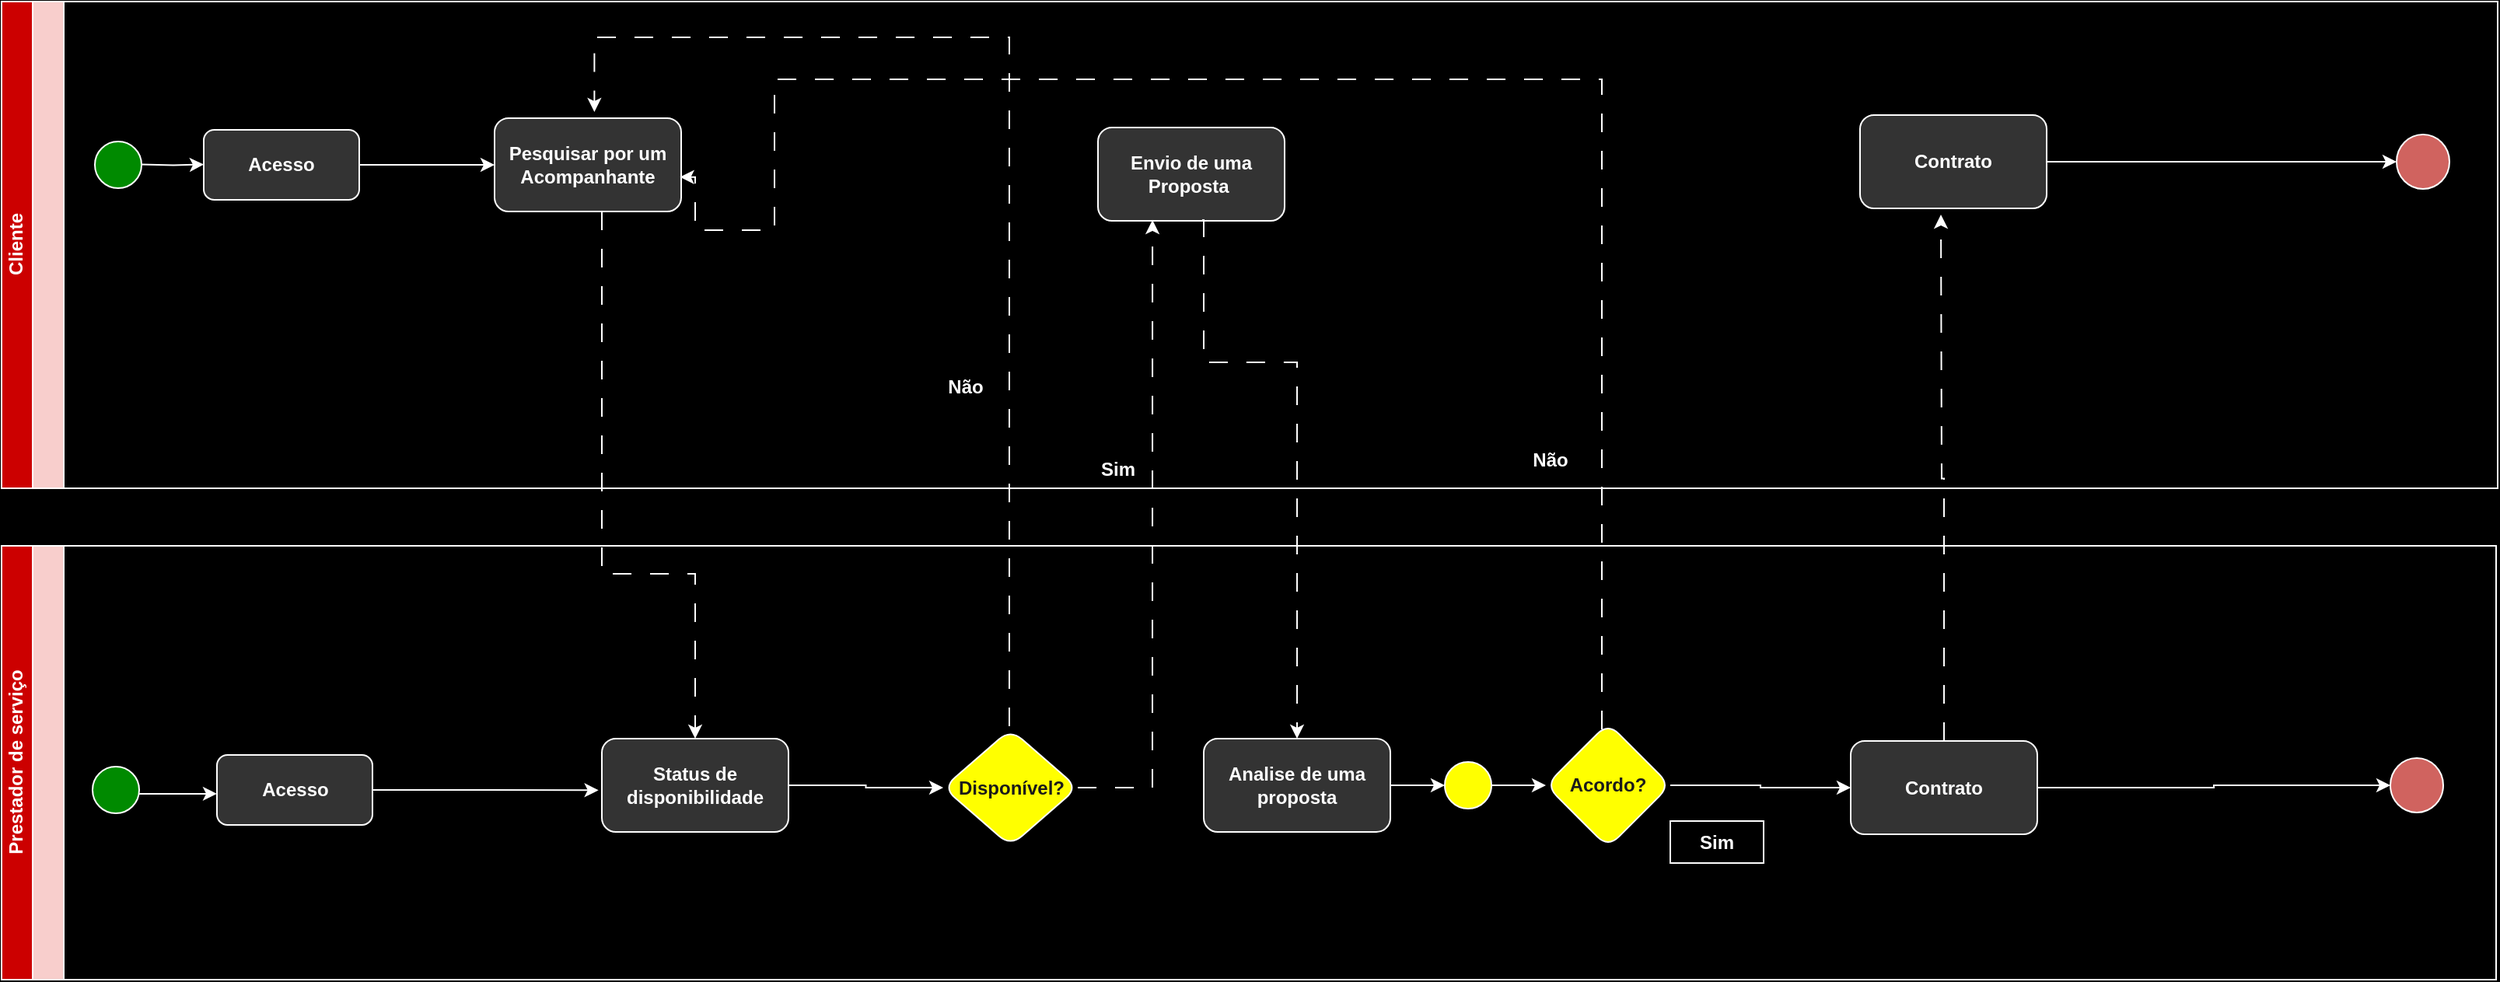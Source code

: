 <mxfile version="24.0.4" type="github">
  <diagram id="prtHgNgQTEPvFCAcTncT" name="Page-1">
    <mxGraphModel dx="2012" dy="1312" grid="0" gridSize="10" guides="1" tooltips="1" connect="1" arrows="1" fold="1" page="1" pageScale="1" pageWidth="827" pageHeight="1169" background="#000000" math="0" shadow="0">
      <root>
        <mxCell id="0" />
        <mxCell id="1" parent="0" />
        <mxCell id="5pNz5yCcSIAwaGnznMOf-3" value="Prestador de serviço" style="swimlane;html=1;childLayout=stackLayout;resizeParent=1;resizeParentMax=0;horizontal=0;startSize=20;horizontalStack=0;labelBackgroundColor=none;fillColor=#CC0000;strokeColor=#FFFFFF;fontColor=#FFFFFF;" parent="1" vertex="1">
          <mxGeometry x="54" y="435" width="1604" height="279" as="geometry" />
        </mxCell>
        <mxCell id="5pNz5yCcSIAwaGnznMOf-4" value="&amp;nbsp;&lt;div&gt;&lt;br&gt;&lt;/div&gt;" style="swimlane;html=1;startSize=20;horizontal=0;labelBackgroundColor=none;fillColor=#f8cecc;strokeColor=#FFFFFF;" parent="5pNz5yCcSIAwaGnznMOf-3" vertex="1">
          <mxGeometry x="20" width="1584" height="279" as="geometry" />
        </mxCell>
        <mxCell id="5pNz5yCcSIAwaGnznMOf-25" value="" style="verticalLabelPosition=bottom;verticalAlign=top;html=1;shape=mxgraph.flowchart.on-page_reference;fillColor=#008a00;strokeColor=#FFFFFF;labelBackgroundColor=none;fontColor=#ffffff;" parent="5pNz5yCcSIAwaGnznMOf-4" vertex="1">
          <mxGeometry x="38.5" y="142" width="30" height="30" as="geometry" />
        </mxCell>
        <mxCell id="Df03aj2ZQIvmBR8gezqD-38" value="" style="edgeStyle=orthogonalEdgeStyle;rounded=0;orthogonalLoop=1;jettySize=auto;html=1;strokeColor=#FFFFFF;" parent="5pNz5yCcSIAwaGnznMOf-4" source="Df03aj2ZQIvmBR8gezqD-69" target="Df03aj2ZQIvmBR8gezqD-37" edge="1">
          <mxGeometry relative="1" as="geometry" />
        </mxCell>
        <mxCell id="5pNz5yCcSIAwaGnznMOf-45" value="Analise de uma proposta" style="whiteSpace=wrap;html=1;fillColor=#333333;strokeColor=#FFFFFF;fontColor=#FFFFFF;rounded=1;labelBackgroundColor=none;fontStyle=1" parent="5pNz5yCcSIAwaGnznMOf-4" vertex="1">
          <mxGeometry x="753" y="124" width="120" height="60" as="geometry" />
        </mxCell>
        <mxCell id="Df03aj2ZQIvmBR8gezqD-25" style="edgeStyle=orthogonalEdgeStyle;rounded=0;orthogonalLoop=1;jettySize=auto;html=1;exitX=1;exitY=0.5;exitDx=0;exitDy=0;fontColor=#000000;strokeColor=#FFFFFF;" parent="5pNz5yCcSIAwaGnznMOf-4" source="5pNz5yCcSIAwaGnznMOf-27" edge="1">
          <mxGeometry relative="1" as="geometry">
            <mxPoint x="363.833" y="157.167" as="targetPoint" />
          </mxGeometry>
        </mxCell>
        <mxCell id="Df03aj2ZQIvmBR8gezqD-72" value="" style="edgeStyle=orthogonalEdgeStyle;rounded=0;orthogonalLoop=1;jettySize=auto;html=1;strokeColor=#FFFFFF;" parent="5pNz5yCcSIAwaGnznMOf-4" edge="1">
          <mxGeometry relative="1" as="geometry">
            <mxPoint x="68.5" y="159.44" as="sourcePoint" />
            <mxPoint x="118.5" y="159.44" as="targetPoint" />
          </mxGeometry>
        </mxCell>
        <mxCell id="5pNz5yCcSIAwaGnznMOf-27" value="Acesso" style="rounded=1;whiteSpace=wrap;html=1;labelBackgroundColor=none;fillColor=#333333;strokeColor=#FFFFFF;fontColor=#FFFFFF;fontStyle=1" parent="5pNz5yCcSIAwaGnznMOf-4" vertex="1">
          <mxGeometry x="118.5" y="134.5" width="100" height="45" as="geometry" />
        </mxCell>
        <mxCell id="Df03aj2ZQIvmBR8gezqD-26" style="edgeStyle=orthogonalEdgeStyle;rounded=0;orthogonalLoop=1;jettySize=auto;html=1;entryX=0;entryY=0.5;entryDx=0;entryDy=0;fontColor=#000000;strokeColor=#FFFFFF;" parent="5pNz5yCcSIAwaGnznMOf-4" source="Df03aj2ZQIvmBR8gezqD-6" target="Df03aj2ZQIvmBR8gezqD-20" edge="1">
          <mxGeometry relative="1" as="geometry" />
        </mxCell>
        <mxCell id="Df03aj2ZQIvmBR8gezqD-6" value="Status de disponibilidade" style="whiteSpace=wrap;html=1;fillColor=#333333;strokeColor=#FFFFFF;fontColor=#FFFFFF;rounded=1;labelBackgroundColor=none;fontStyle=1" parent="5pNz5yCcSIAwaGnznMOf-4" vertex="1">
          <mxGeometry x="366" y="124" width="120" height="60" as="geometry" />
        </mxCell>
        <mxCell id="Df03aj2ZQIvmBR8gezqD-20" value="Disponível?" style="rhombus;whiteSpace=wrap;html=1;fillColor=#FFFF00;strokeColor=#FFFFFF;fontColor=#1A1A1A;rounded=1;labelBackgroundColor=none;fontStyle=1" parent="5pNz5yCcSIAwaGnznMOf-4" vertex="1">
          <mxGeometry x="585.5" y="118" width="86.5" height="75" as="geometry" />
        </mxCell>
        <mxCell id="Df03aj2ZQIvmBR8gezqD-44" value="" style="edgeStyle=orthogonalEdgeStyle;rounded=0;orthogonalLoop=1;jettySize=auto;html=1;strokeColor=#FFFFFF;" parent="5pNz5yCcSIAwaGnznMOf-4" source="Df03aj2ZQIvmBR8gezqD-37" target="Df03aj2ZQIvmBR8gezqD-43" edge="1">
          <mxGeometry relative="1" as="geometry" />
        </mxCell>
        <mxCell id="Df03aj2ZQIvmBR8gezqD-37" value="Acordo?" style="rhombus;whiteSpace=wrap;html=1;fillColor=#FFFF00;strokeColor=#FFFFFF;fontColor=#1A1A1A;rounded=1;labelBackgroundColor=none;fontStyle=1" parent="5pNz5yCcSIAwaGnznMOf-4" vertex="1">
          <mxGeometry x="973" y="114" width="80" height="80" as="geometry" />
        </mxCell>
        <mxCell id="Df03aj2ZQIvmBR8gezqD-75" style="edgeStyle=orthogonalEdgeStyle;rounded=0;orthogonalLoop=1;jettySize=auto;html=1;dashed=1;dashPattern=12 12;strokeColor=#FFFFFF;" parent="5pNz5yCcSIAwaGnznMOf-4" source="Df03aj2ZQIvmBR8gezqD-43" edge="1">
          <mxGeometry relative="1" as="geometry">
            <mxPoint x="1227" y="-213" as="targetPoint" />
          </mxGeometry>
        </mxCell>
        <mxCell id="M50wYx_1Q1ywH-x-xSe5-16" style="edgeStyle=orthogonalEdgeStyle;rounded=0;orthogonalLoop=1;jettySize=auto;html=1;entryX=0;entryY=0.5;entryDx=0;entryDy=0;strokeColor=#FFFFFF;" parent="5pNz5yCcSIAwaGnznMOf-4" source="Df03aj2ZQIvmBR8gezqD-43" target="M50wYx_1Q1ywH-x-xSe5-14" edge="1">
          <mxGeometry relative="1" as="geometry">
            <mxPoint x="1506" y="153" as="targetPoint" />
          </mxGeometry>
        </mxCell>
        <mxCell id="Df03aj2ZQIvmBR8gezqD-43" value="Contrato" style="whiteSpace=wrap;html=1;fillColor=#333333;strokeColor=#FFFFFF;fontColor=#FFFFFF;rounded=1;labelBackgroundColor=none;fontStyle=1" parent="5pNz5yCcSIAwaGnznMOf-4" vertex="1">
          <mxGeometry x="1169" y="125.5" width="120" height="60" as="geometry" />
        </mxCell>
        <mxCell id="Df03aj2ZQIvmBR8gezqD-48" value="Sim" style="text;html=1;align=center;verticalAlign=middle;whiteSpace=wrap;rounded=0;fontStyle=1;strokeColor=#FFFFFF;fontColor=#FFFFFF;" parent="5pNz5yCcSIAwaGnznMOf-4" vertex="1">
          <mxGeometry x="1053" y="177" width="60" height="27" as="geometry" />
        </mxCell>
        <mxCell id="Df03aj2ZQIvmBR8gezqD-69" value="" style="verticalLabelPosition=bottom;verticalAlign=top;html=1;shape=mxgraph.flowchart.on-page_reference;fillColor=#FFFF00;strokeColor=#FFFFFF;labelBackgroundColor=none;fontColor=#ffffff;" parent="5pNz5yCcSIAwaGnznMOf-4" vertex="1">
          <mxGeometry x="908" y="139" width="30" height="30" as="geometry" />
        </mxCell>
        <mxCell id="Df03aj2ZQIvmBR8gezqD-70" value="" style="edgeStyle=orthogonalEdgeStyle;rounded=0;orthogonalLoop=1;jettySize=auto;html=1;strokeColor=#FFFFFF;" parent="5pNz5yCcSIAwaGnznMOf-4" source="5pNz5yCcSIAwaGnznMOf-45" target="Df03aj2ZQIvmBR8gezqD-69" edge="1">
          <mxGeometry relative="1" as="geometry">
            <mxPoint x="937" y="511" as="sourcePoint" />
            <mxPoint x="1037" y="511" as="targetPoint" />
          </mxGeometry>
        </mxCell>
        <mxCell id="M50wYx_1Q1ywH-x-xSe5-17" style="edgeStyle=orthogonalEdgeStyle;rounded=0;orthogonalLoop=1;jettySize=auto;html=1;exitX=0;exitY=0.5;exitDx=0;exitDy=0;strokeColor=#FFFFFF;" parent="5pNz5yCcSIAwaGnznMOf-4" source="M50wYx_1Q1ywH-x-xSe5-14" edge="1">
          <mxGeometry relative="1" as="geometry">
            <mxPoint x="1515.714" y="154.143" as="targetPoint" />
          </mxGeometry>
        </mxCell>
        <mxCell id="M50wYx_1Q1ywH-x-xSe5-14" value="" style="ellipse;whiteSpace=wrap;html=1;fillColor=#d0635f;strokeColor=#FFFFFF;fontColor=#000000;rounded=1;labelBackgroundColor=none;" parent="5pNz5yCcSIAwaGnznMOf-4" vertex="1">
          <mxGeometry x="1516" y="136.5" width="34" height="35" as="geometry" />
        </mxCell>
        <mxCell id="5pNz5yCcSIAwaGnznMOf-16" value="Cliente" style="swimlane;html=1;childLayout=stackLayout;resizeParent=1;resizeParentMax=0;horizontal=0;startSize=20;horizontalStack=0;labelBackgroundColor=none;fillColor=#CC0000;strokeColor=#FFFFFF;fontColor=#FFFFFF;" parent="1" vertex="1">
          <mxGeometry x="54" y="85" width="1605" height="313" as="geometry" />
        </mxCell>
        <mxCell id="5pNz5yCcSIAwaGnznMOf-17" value="&amp;nbsp;&lt;div&gt;&lt;br&gt;&lt;/div&gt;" style="swimlane;html=1;startSize=20;horizontal=0;labelBackgroundColor=none;fillColor=#f8cecc;strokeColor=#FFFFFF;fontColor=#FFFFFF;" parent="5pNz5yCcSIAwaGnznMOf-16" vertex="1">
          <mxGeometry x="20" width="1585" height="313" as="geometry" />
        </mxCell>
        <mxCell id="5pNz5yCcSIAwaGnznMOf-18" value="" style="verticalLabelPosition=bottom;verticalAlign=top;html=1;shape=mxgraph.flowchart.on-page_reference;fillColor=#008a00;strokeColor=#FFFFFF;labelBackgroundColor=none;fontColor=#ffffff;" parent="5pNz5yCcSIAwaGnznMOf-17" vertex="1">
          <mxGeometry x="40" y="90" width="30" height="30" as="geometry" />
        </mxCell>
        <mxCell id="5pNz5yCcSIAwaGnznMOf-40" value="" style="edgeStyle=orthogonalEdgeStyle;rounded=0;orthogonalLoop=1;jettySize=auto;html=1;strokeColor=#FFFFFF;fontColor=#000000;" parent="5pNz5yCcSIAwaGnznMOf-17" source="5pNz5yCcSIAwaGnznMOf-20" target="5pNz5yCcSIAwaGnznMOf-39" edge="1">
          <mxGeometry relative="1" as="geometry" />
        </mxCell>
        <mxCell id="Df03aj2ZQIvmBR8gezqD-71" value="" style="edgeStyle=orthogonalEdgeStyle;rounded=0;orthogonalLoop=1;jettySize=auto;html=1;strokeColor=#FFFFFF;" parent="5pNz5yCcSIAwaGnznMOf-17" edge="1">
          <mxGeometry relative="1" as="geometry">
            <mxPoint x="70" y="104.75" as="sourcePoint" />
            <mxPoint x="110" y="104.75" as="targetPoint" />
          </mxGeometry>
        </mxCell>
        <mxCell id="5pNz5yCcSIAwaGnznMOf-20" value="Acesso" style="rounded=1;whiteSpace=wrap;html=1;labelBackgroundColor=none;fillColor=#333333;strokeColor=#FFFFFF;fontColor=#FFFFFF;fontStyle=1" parent="5pNz5yCcSIAwaGnznMOf-17" vertex="1">
          <mxGeometry x="110" y="82.5" width="100" height="45" as="geometry" />
        </mxCell>
        <mxCell id="5pNz5yCcSIAwaGnznMOf-39" value="Pesquisar por um Acompanhante" style="whiteSpace=wrap;html=1;fillColor=#333333;strokeColor=#FFFFFF;fontColor=#FFFFFF;rounded=1;labelBackgroundColor=none;fontStyle=1" parent="5pNz5yCcSIAwaGnznMOf-17" vertex="1">
          <mxGeometry x="297" y="75" width="120" height="60" as="geometry" />
        </mxCell>
        <mxCell id="Df03aj2ZQIvmBR8gezqD-30" value="Não" style="text;html=1;align=center;verticalAlign=middle;whiteSpace=wrap;rounded=0;fontStyle=1;fontColor=#FFFFFF;strokeColor=none;" parent="5pNz5yCcSIAwaGnznMOf-17" vertex="1">
          <mxGeometry x="570" y="234" width="60" height="27" as="geometry" />
        </mxCell>
        <mxCell id="Df03aj2ZQIvmBR8gezqD-47" value="" style="ellipse;whiteSpace=wrap;html=1;fillColor=#d0635f;strokeColor=#FFFFFF;fontColor=#000000;rounded=1;labelBackgroundColor=none;" parent="5pNz5yCcSIAwaGnznMOf-17" vertex="1">
          <mxGeometry x="1520" y="85.5" width="34" height="35" as="geometry" />
        </mxCell>
        <mxCell id="Df03aj2ZQIvmBR8gezqD-78" value="" style="edgeStyle=orthogonalEdgeStyle;rounded=0;orthogonalLoop=1;jettySize=auto;html=1;entryX=0;entryY=0.5;entryDx=0;entryDy=0;strokeColor=#FFFFFF;" parent="5pNz5yCcSIAwaGnznMOf-17" source="Df03aj2ZQIvmBR8gezqD-73" target="Df03aj2ZQIvmBR8gezqD-47" edge="1">
          <mxGeometry relative="1" as="geometry">
            <mxPoint x="1480" y="105" as="targetPoint" />
          </mxGeometry>
        </mxCell>
        <mxCell id="Df03aj2ZQIvmBR8gezqD-73" value="Contrato" style="whiteSpace=wrap;html=1;fillColor=#333333;strokeColor=#FFFFFF;fontColor=#FFFFFF;rounded=1;labelBackgroundColor=none;fontStyle=1" parent="5pNz5yCcSIAwaGnznMOf-17" vertex="1">
          <mxGeometry x="1175" y="73" width="120" height="60" as="geometry" />
        </mxCell>
        <mxCell id="Df03aj2ZQIvmBR8gezqD-29" style="edgeStyle=orthogonalEdgeStyle;rounded=0;orthogonalLoop=1;jettySize=auto;html=1;dashed=1;dashPattern=12 12;fontColor=#000000;strokeColor=#FFFFFF;" parent="5pNz5yCcSIAwaGnznMOf-17" edge="1">
          <mxGeometry relative="1" as="geometry">
            <Array as="points">
              <mxPoint x="623.01" y="23" />
              <mxPoint x="357.01" y="23" />
            </Array>
            <mxPoint x="628" y="466" as="sourcePoint" />
            <mxPoint x="361.19" y="71" as="targetPoint" />
          </mxGeometry>
        </mxCell>
        <mxCell id="hNrMBDiE9abUfeAQ_uJ_-1" value="Envio de uma Proposta&amp;nbsp;" style="whiteSpace=wrap;html=1;fillColor=#333333;strokeColor=#FFFFFF;fontColor=#FFFFFF;rounded=1;labelBackgroundColor=none;fontStyle=1" vertex="1" parent="5pNz5yCcSIAwaGnznMOf-17">
          <mxGeometry x="685" y="81" width="120" height="60" as="geometry" />
        </mxCell>
        <mxCell id="Df03aj2ZQIvmBR8gezqD-32" style="edgeStyle=orthogonalEdgeStyle;rounded=0;orthogonalLoop=1;jettySize=auto;html=1;entryX=0.292;entryY=0.992;entryDx=0;entryDy=0;dashed=1;dashPattern=12 12;fontColor=#000000;entryPerimeter=0;strokeColor=#FFFFFF;" parent="1" source="Df03aj2ZQIvmBR8gezqD-20" target="hNrMBDiE9abUfeAQ_uJ_-1" edge="1">
          <mxGeometry relative="1" as="geometry">
            <mxPoint x="797" y="220" as="targetPoint" />
          </mxGeometry>
        </mxCell>
        <mxCell id="Df03aj2ZQIvmBR8gezqD-33" style="edgeStyle=orthogonalEdgeStyle;rounded=0;orthogonalLoop=1;jettySize=auto;html=1;entryX=0.5;entryY=0;entryDx=0;entryDy=0;dashed=1;dashPattern=12 12;fontColor=#000000;strokeColor=#FFFFFF;" parent="1" source="5pNz5yCcSIAwaGnznMOf-39" target="Df03aj2ZQIvmBR8gezqD-6" edge="1">
          <mxGeometry relative="1" as="geometry">
            <Array as="points">
              <mxPoint x="440" y="453" />
              <mxPoint x="500" y="453" />
            </Array>
          </mxGeometry>
        </mxCell>
        <mxCell id="Df03aj2ZQIvmBR8gezqD-41" style="edgeStyle=orthogonalEdgeStyle;rounded=0;orthogonalLoop=1;jettySize=auto;html=1;entryX=0.994;entryY=0.631;entryDx=0;entryDy=0;entryPerimeter=0;dashed=1;dashPattern=12 12;fontColor=#000000;strokeColor=#FFFFFF;" parent="1" source="Df03aj2ZQIvmBR8gezqD-37" target="5pNz5yCcSIAwaGnznMOf-39" edge="1">
          <mxGeometry relative="1" as="geometry">
            <Array as="points">
              <mxPoint x="1083" y="135" />
              <mxPoint x="551" y="135" />
              <mxPoint x="551" y="232" />
              <mxPoint x="500" y="232" />
              <mxPoint x="500" y="198" />
            </Array>
          </mxGeometry>
        </mxCell>
        <mxCell id="Df03aj2ZQIvmBR8gezqD-42" value="Não" style="text;html=1;align=center;verticalAlign=middle;whiteSpace=wrap;rounded=0;fontStyle=1;strokeColor=none;fontColor=#FFFFFF;" parent="1" vertex="1">
          <mxGeometry x="1020" y="366" width="60" height="27" as="geometry" />
        </mxCell>
        <mxCell id="Df03aj2ZQIvmBR8gezqD-66" value="Sim" style="text;html=1;align=center;verticalAlign=middle;whiteSpace=wrap;rounded=0;fontStyle=1;fontColor=#FFFFFF;strokeColor=none;" parent="1" vertex="1">
          <mxGeometry x="742" y="372" width="60" height="27" as="geometry" />
        </mxCell>
        <mxCell id="Df03aj2ZQIvmBR8gezqD-34" style="edgeStyle=orthogonalEdgeStyle;rounded=0;orthogonalLoop=1;jettySize=auto;html=1;dashed=1;dashPattern=12 12;fontColor=#000000;entryX=0.5;entryY=0;entryDx=0;entryDy=0;exitX=0.558;exitY=0.992;exitDx=0;exitDy=0;exitPerimeter=0;strokeColor=#FFFFFF;" parent="1" source="hNrMBDiE9abUfeAQ_uJ_-1" target="5pNz5yCcSIAwaGnznMOf-45" edge="1">
          <mxGeometry relative="1" as="geometry">
            <mxPoint x="876" y="546" as="targetPoint" />
            <Array as="points">
              <mxPoint x="827" y="317" />
              <mxPoint x="887" y="317" />
            </Array>
            <mxPoint x="827" y="220" as="sourcePoint" />
          </mxGeometry>
        </mxCell>
      </root>
    </mxGraphModel>
  </diagram>
</mxfile>
